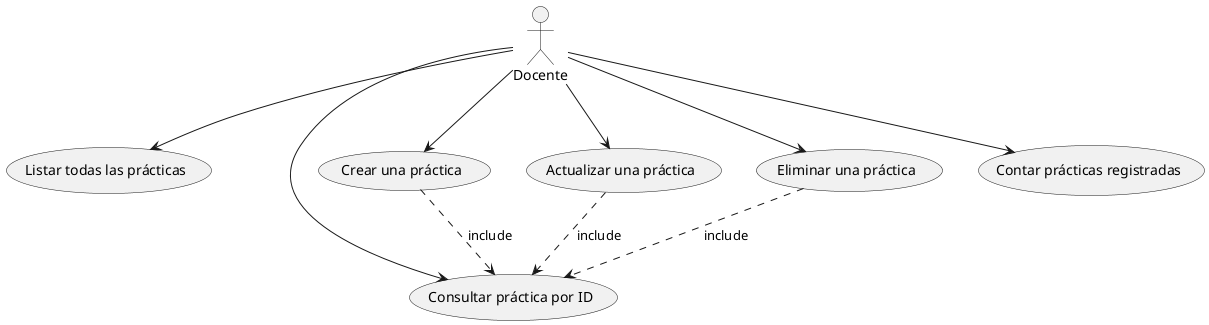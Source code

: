 @startuml
:Docente:
:Docente: --> (Listar todas las prácticas) 
:Docente: --> (Consultar práctica por ID)
:Docente: --> (Crear una práctica) 
:Docente: --> (Actualizar una práctica)
:Docente: --> (Eliminar una práctica)
:Docente: --> (Contar prácticas registradas)

(Crear una práctica) ..> (Consultar práctica por ID): include
(Actualizar una práctica) ..> (Consultar práctica por ID): include
(Eliminar una práctica) ..> (Consultar práctica por ID): include

@enduml
